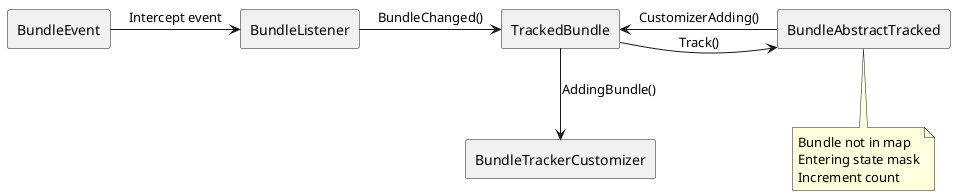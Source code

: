 @startuml addbundle_diagram

rectangle "BundleEvent" as BE
rectangle "BundleListener" as BL
'rectangle "BundleTracker" as BT
'rectangle "BundleTrackerPrivate" as BTP
rectangle "TrackedBundle" as TB
'rectangle "BundleContext" as BC
rectangle "BundleAbstractTracked" as BAT
rectangle "BundleTrackerCustomizer" as BTC

BE -> BL : Intercept event
BL -> TB : BundleChanged()
TB -> BAT : Track()
TB <- BAT: CustomizerAdding()
TB -d-> BTC : AddingBundle()

note bottom of BAT : Bundle not in map\nEntering state mask\nIncrement count

@enduml
